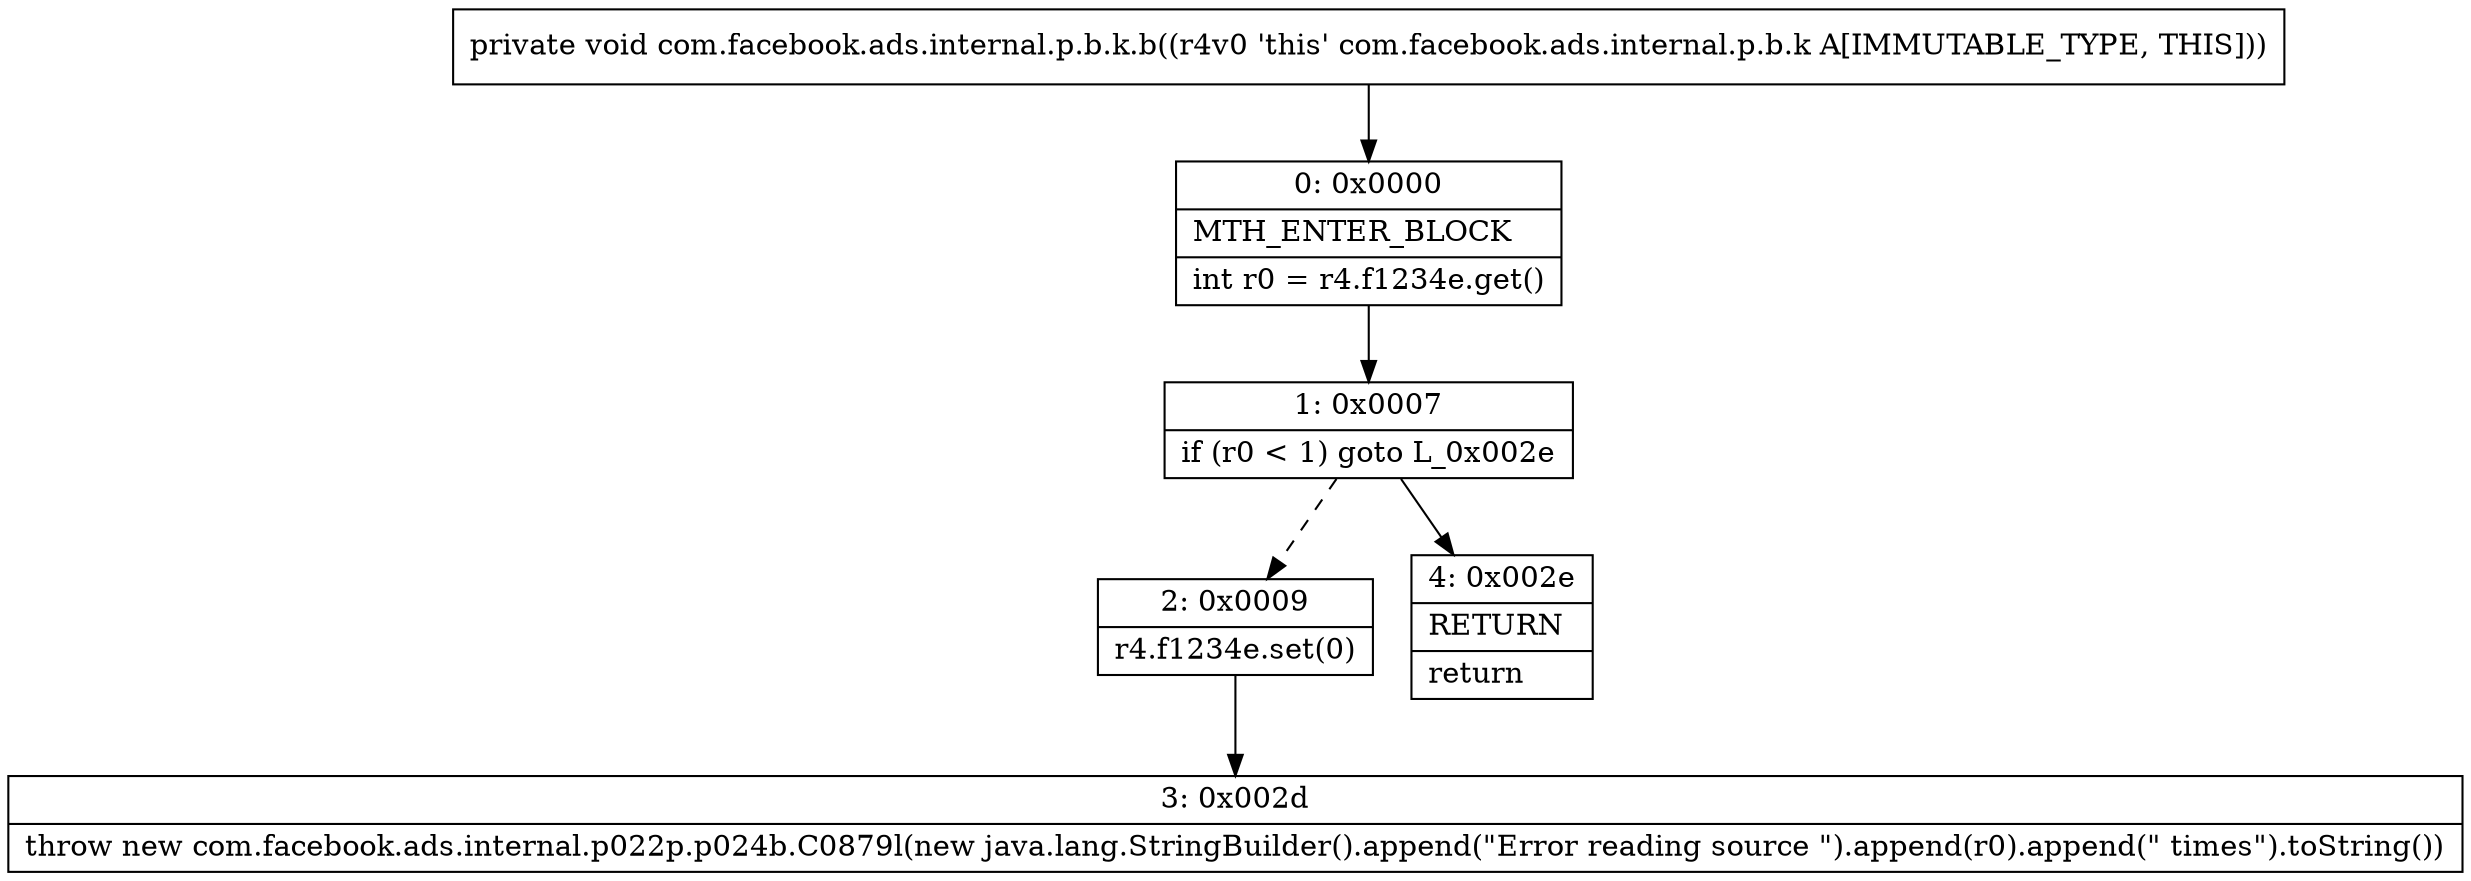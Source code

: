 digraph "CFG forcom.facebook.ads.internal.p.b.k.b()V" {
Node_0 [shape=record,label="{0\:\ 0x0000|MTH_ENTER_BLOCK\l|int r0 = r4.f1234e.get()\l}"];
Node_1 [shape=record,label="{1\:\ 0x0007|if (r0 \< 1) goto L_0x002e\l}"];
Node_2 [shape=record,label="{2\:\ 0x0009|r4.f1234e.set(0)\l}"];
Node_3 [shape=record,label="{3\:\ 0x002d|throw new com.facebook.ads.internal.p022p.p024b.C0879l(new java.lang.StringBuilder().append(\"Error reading source \").append(r0).append(\" times\").toString())\l}"];
Node_4 [shape=record,label="{4\:\ 0x002e|RETURN\l|return\l}"];
MethodNode[shape=record,label="{private void com.facebook.ads.internal.p.b.k.b((r4v0 'this' com.facebook.ads.internal.p.b.k A[IMMUTABLE_TYPE, THIS])) }"];
MethodNode -> Node_0;
Node_0 -> Node_1;
Node_1 -> Node_2[style=dashed];
Node_1 -> Node_4;
Node_2 -> Node_3;
}

